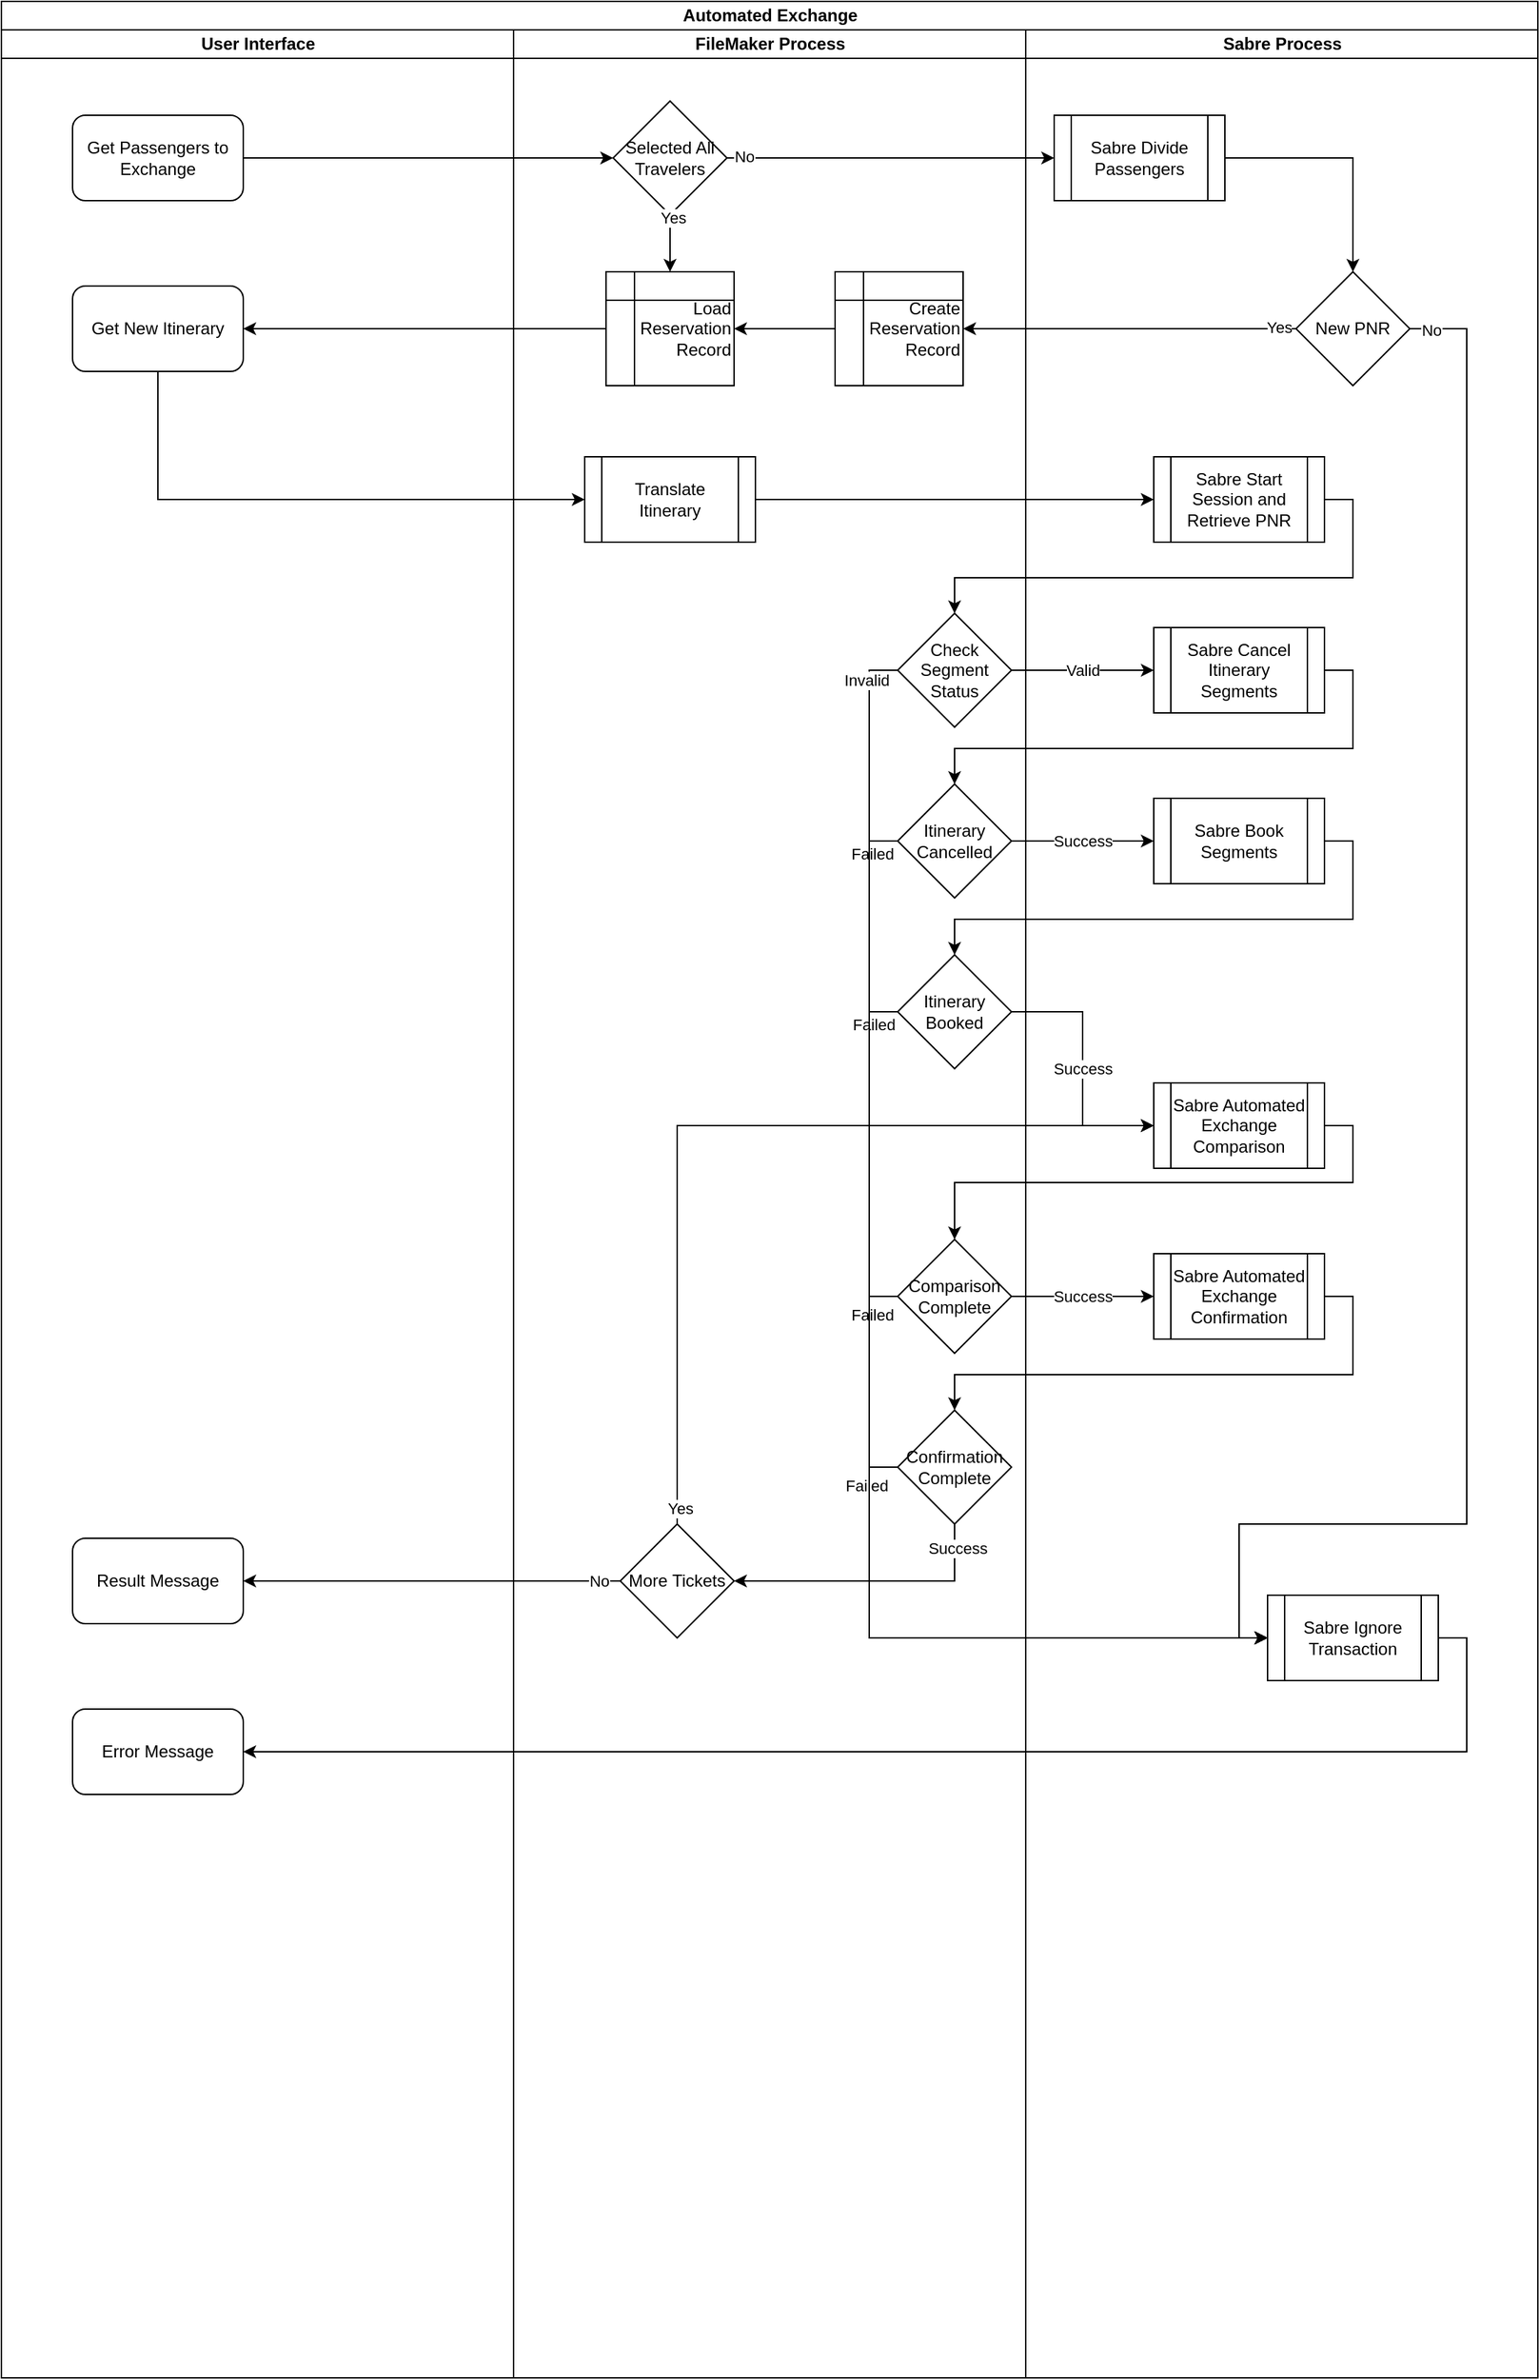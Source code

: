 <mxfile version="13.0.8" type="device"><diagram name="Page-1" id="edf60f1a-56cd-e834-aa8a-f176f3a09ee4"><mxGraphModel dx="1426" dy="775" grid="1" gridSize="10" guides="1" tooltips="1" connect="1" arrows="1" fold="1" page="1" pageScale="1" pageWidth="1100" pageHeight="850" background="#ffffff" math="0" shadow="0"><root><mxCell id="0"/><mxCell id="1" parent="0"/><mxCell id="ob_6RypVqKY1z_4GxFWk-36" style="edgeStyle=orthogonalEdgeStyle;rounded=0;orthogonalLoop=1;jettySize=auto;html=1;exitX=1;exitY=0.5;exitDx=0;exitDy=0;" parent="1" source="ob_6RypVqKY1z_4GxFWk-33" target="ob_6RypVqKY1z_4GxFWk-39" edge="1"><mxGeometry relative="1" as="geometry"><mxPoint x="959" y="370" as="targetPoint"/></mxGeometry></mxCell><mxCell id="ob_6RypVqKY1z_4GxFWk-33" value="Sabre Start Session and Retrieve PNR" style="shape=process;whiteSpace=wrap;html=1;backgroundOutline=1;" parent="1" vertex="1"><mxGeometry x="820" y="330" width="120" height="60" as="geometry"/></mxCell><mxCell id="ob_6RypVqKY1z_4GxFWk-66" value="Automated Exchange" style="swimlane;html=1;childLayout=stackLayout;resizeParent=1;resizeParentMax=0;startSize=20;" parent="1" vertex="1"><mxGeometry x="10" y="10" width="1080" height="1670" as="geometry"/></mxCell><mxCell id="ob_6RypVqKY1z_4GxFWk-30" style="edgeStyle=orthogonalEdgeStyle;rounded=0;orthogonalLoop=1;jettySize=auto;html=1;entryX=1;entryY=0.5;entryDx=0;entryDy=0;" parent="ob_6RypVqKY1z_4GxFWk-66" source="ob_6RypVqKY1z_4GxFWk-23" target="ob_6RypVqKY1z_4GxFWk-29" edge="1"><mxGeometry relative="1" as="geometry"/></mxCell><mxCell id="ob_6RypVqKY1z_4GxFWk-41" value="Valid" style="edgeStyle=orthogonalEdgeStyle;rounded=0;orthogonalLoop=1;jettySize=auto;html=1;exitX=1;exitY=0.5;exitDx=0;exitDy=0;entryX=0;entryY=0.5;entryDx=0;entryDy=0;" parent="ob_6RypVqKY1z_4GxFWk-66" source="ob_6RypVqKY1z_4GxFWk-39" target="ob_6RypVqKY1z_4GxFWk-40" edge="1"><mxGeometry relative="1" as="geometry"/></mxCell><mxCell id="ob_6RypVqKY1z_4GxFWk-46" style="edgeStyle=orthogonalEdgeStyle;rounded=0;orthogonalLoop=1;jettySize=auto;html=1;exitX=1;exitY=0.5;exitDx=0;exitDy=0;" parent="ob_6RypVqKY1z_4GxFWk-66" source="ob_6RypVqKY1z_4GxFWk-40" target="ob_6RypVqKY1z_4GxFWk-45" edge="1"><mxGeometry relative="1" as="geometry"/></mxCell><mxCell id="owEzSfhATaVlO6AZ1EdN-4" value="Success" style="edgeStyle=orthogonalEdgeStyle;rounded=0;orthogonalLoop=1;jettySize=auto;html=1;entryX=0;entryY=0.5;entryDx=0;entryDy=0;" edge="1" parent="ob_6RypVqKY1z_4GxFWk-66" source="ob_6RypVqKY1z_4GxFWk-45" target="ob_6RypVqKY1z_4GxFWk-49"><mxGeometry relative="1" as="geometry"/></mxCell><mxCell id="owEzSfhATaVlO6AZ1EdN-6" style="edgeStyle=orthogonalEdgeStyle;rounded=0;orthogonalLoop=1;jettySize=auto;html=1;entryX=0.5;entryY=0;entryDx=0;entryDy=0;exitX=1;exitY=0.5;exitDx=0;exitDy=0;" edge="1" parent="ob_6RypVqKY1z_4GxFWk-66" source="ob_6RypVqKY1z_4GxFWk-49" target="ob_6RypVqKY1z_4GxFWk-52"><mxGeometry relative="1" as="geometry"/></mxCell><mxCell id="owEzSfhATaVlO6AZ1EdN-8" value="Success" style="edgeStyle=orthogonalEdgeStyle;rounded=0;orthogonalLoop=1;jettySize=auto;html=1;entryX=0;entryY=0.5;entryDx=0;entryDy=0;" edge="1" parent="ob_6RypVqKY1z_4GxFWk-66" source="ob_6RypVqKY1z_4GxFWk-52" target="ob_6RypVqKY1z_4GxFWk-57"><mxGeometry relative="1" as="geometry"/></mxCell><mxCell id="owEzSfhATaVlO6AZ1EdN-13" value="Success" style="edgeStyle=orthogonalEdgeStyle;rounded=0;orthogonalLoop=1;jettySize=auto;html=1;exitX=1;exitY=0.5;exitDx=0;exitDy=0;entryX=0;entryY=0.5;entryDx=0;entryDy=0;" edge="1" parent="ob_6RypVqKY1z_4GxFWk-66" source="ob_6RypVqKY1z_4GxFWk-61" target="owEzSfhATaVlO6AZ1EdN-11"><mxGeometry relative="1" as="geometry"/></mxCell><mxCell id="owEzSfhATaVlO6AZ1EdN-28" style="edgeStyle=orthogonalEdgeStyle;rounded=0;orthogonalLoop=1;jettySize=auto;html=1;exitX=1;exitY=0.5;exitDx=0;exitDy=0;entryX=0.5;entryY=0;entryDx=0;entryDy=0;" edge="1" parent="ob_6RypVqKY1z_4GxFWk-66" source="owEzSfhATaVlO6AZ1EdN-11" target="owEzSfhATaVlO6AZ1EdN-27"><mxGeometry relative="1" as="geometry"/></mxCell><mxCell id="ob_6RypVqKY1z_4GxFWk-67" value="User Interface" style="swimlane;html=1;startSize=20;" parent="ob_6RypVqKY1z_4GxFWk-66" vertex="1"><mxGeometry y="20" width="360" height="1650" as="geometry"/></mxCell><mxCell id="ob_6RypVqKY1z_4GxFWk-6" value="Get Passengers to Exchange" style="rounded=1;whiteSpace=wrap;html=1;" parent="ob_6RypVqKY1z_4GxFWk-67" vertex="1"><mxGeometry x="50" y="60" width="120" height="60" as="geometry"/></mxCell><mxCell id="ob_6RypVqKY1z_4GxFWk-29" value="Get New Itinerary" style="rounded=1;whiteSpace=wrap;html=1;" parent="ob_6RypVqKY1z_4GxFWk-67" vertex="1"><mxGeometry x="50" y="180" width="120" height="60" as="geometry"/></mxCell><mxCell id="owEzSfhATaVlO6AZ1EdN-64" value="Error Message" style="rounded=1;whiteSpace=wrap;html=1;" vertex="1" parent="ob_6RypVqKY1z_4GxFWk-67"><mxGeometry x="50" y="1180" width="120" height="60" as="geometry"/></mxCell><mxCell id="owEzSfhATaVlO6AZ1EdN-66" value="Result Message" style="rounded=1;whiteSpace=wrap;html=1;" vertex="1" parent="ob_6RypVqKY1z_4GxFWk-67"><mxGeometry x="50" y="1060" width="120" height="60" as="geometry"/></mxCell><mxCell id="ob_6RypVqKY1z_4GxFWk-75" value="FileMaker Process" style="swimlane;html=1;startSize=20;" parent="ob_6RypVqKY1z_4GxFWk-66" vertex="1"><mxGeometry x="360" y="20" width="360" height="1650" as="geometry"/></mxCell><mxCell id="ob_6RypVqKY1z_4GxFWk-23" value="Load Reservation Record" style="shape=internalStorage;whiteSpace=wrap;html=1;backgroundOutline=1;align=right;" parent="ob_6RypVqKY1z_4GxFWk-75" vertex="1"><mxGeometry x="65" y="170" width="90" height="80" as="geometry"/></mxCell><mxCell id="ob_6RypVqKY1z_4GxFWk-19" style="edgeStyle=orthogonalEdgeStyle;rounded=0;orthogonalLoop=1;jettySize=auto;html=1;entryX=1;entryY=0.5;entryDx=0;entryDy=0;" parent="ob_6RypVqKY1z_4GxFWk-75" source="ob_6RypVqKY1z_4GxFWk-16" target="ob_6RypVqKY1z_4GxFWk-23" edge="1"><mxGeometry relative="1" as="geometry"><mxPoint x="-70" y="240" as="targetPoint"/></mxGeometry></mxCell><mxCell id="ob_6RypVqKY1z_4GxFWk-31" value="Translate Itinerary" style="shape=process;whiteSpace=wrap;html=1;backgroundOutline=1;" parent="ob_6RypVqKY1z_4GxFWk-75" vertex="1"><mxGeometry x="50" y="300" width="120" height="60" as="geometry"/></mxCell><mxCell id="ob_6RypVqKY1z_4GxFWk-5" value="Selected All Travelers" style="rhombus;whiteSpace=wrap;html=1;" parent="ob_6RypVqKY1z_4GxFWk-75" vertex="1"><mxGeometry x="70" y="50" width="80" height="80" as="geometry"/></mxCell><mxCell id="owEzSfhATaVlO6AZ1EdN-56" value="More Tickets" style="rhombus;whiteSpace=wrap;html=1;" vertex="1" parent="ob_6RypVqKY1z_4GxFWk-75"><mxGeometry x="75" y="1050" width="80" height="80" as="geometry"/></mxCell><mxCell id="ob_6RypVqKY1z_4GxFWk-16" value="Create Reservation Record" style="shape=internalStorage;whiteSpace=wrap;html=1;backgroundOutline=1;align=right;" parent="ob_6RypVqKY1z_4GxFWk-75" vertex="1"><mxGeometry x="226" y="170" width="90" height="80" as="geometry"/></mxCell><mxCell id="owEzSfhATaVlO6AZ1EdN-57" style="edgeStyle=orthogonalEdgeStyle;rounded=0;orthogonalLoop=1;jettySize=auto;html=1;exitX=0.5;exitY=1;exitDx=0;exitDy=0;entryX=1;entryY=0.5;entryDx=0;entryDy=0;" edge="1" parent="ob_6RypVqKY1z_4GxFWk-75" source="owEzSfhATaVlO6AZ1EdN-27" target="owEzSfhATaVlO6AZ1EdN-56"><mxGeometry relative="1" as="geometry"/></mxCell><mxCell id="owEzSfhATaVlO6AZ1EdN-58" value="Success" style="edgeLabel;html=1;align=center;verticalAlign=middle;resizable=0;points=[];" vertex="1" connectable="0" parent="owEzSfhATaVlO6AZ1EdN-57"><mxGeometry x="-0.824" y="2" relative="1" as="geometry"><mxPoint as="offset"/></mxGeometry></mxCell><mxCell id="owEzSfhATaVlO6AZ1EdN-27" value="Confirmation Complete" style="rhombus;whiteSpace=wrap;html=1;" vertex="1" parent="ob_6RypVqKY1z_4GxFWk-75"><mxGeometry x="270" y="970" width="80" height="80" as="geometry"/></mxCell><mxCell id="ob_6RypVqKY1z_4GxFWk-52" value="Itinerary Booked" style="rhombus;whiteSpace=wrap;html=1;" parent="ob_6RypVqKY1z_4GxFWk-75" vertex="1"><mxGeometry x="270" y="650" width="80" height="80" as="geometry"/></mxCell><mxCell id="ob_6RypVqKY1z_4GxFWk-45" value="Itinerary Cancelled" style="rhombus;whiteSpace=wrap;html=1;" parent="ob_6RypVqKY1z_4GxFWk-75" vertex="1"><mxGeometry x="270" y="530" width="80" height="80" as="geometry"/></mxCell><mxCell id="ob_6RypVqKY1z_4GxFWk-39" value="Check Segment Status" style="rhombus;whiteSpace=wrap;html=1;" parent="ob_6RypVqKY1z_4GxFWk-75" vertex="1"><mxGeometry x="270" y="410" width="80" height="80" as="geometry"/></mxCell><mxCell id="ob_6RypVqKY1z_4GxFWk-61" value="Comparison Complete" style="rhombus;whiteSpace=wrap;html=1;" parent="ob_6RypVqKY1z_4GxFWk-75" vertex="1"><mxGeometry x="270" y="850" width="80" height="80" as="geometry"/></mxCell><mxCell id="owEzSfhATaVlO6AZ1EdN-53" style="edgeStyle=orthogonalEdgeStyle;rounded=0;orthogonalLoop=1;jettySize=auto;html=1;exitX=0.5;exitY=1;exitDx=0;exitDy=0;" edge="1" parent="ob_6RypVqKY1z_4GxFWk-75" source="ob_6RypVqKY1z_4GxFWk-5" target="ob_6RypVqKY1z_4GxFWk-23"><mxGeometry relative="1" as="geometry"/></mxCell><mxCell id="owEzSfhATaVlO6AZ1EdN-54" value="Yes" style="edgeLabel;html=1;align=center;verticalAlign=middle;resizable=0;points=[];" vertex="1" connectable="0" parent="owEzSfhATaVlO6AZ1EdN-53"><mxGeometry x="-0.896" y="2" relative="1" as="geometry"><mxPoint as="offset"/></mxGeometry></mxCell><mxCell id="ob_6RypVqKY1z_4GxFWk-76" value="Sabre Process" style="swimlane;html=1;startSize=20;" parent="ob_6RypVqKY1z_4GxFWk-66" vertex="1"><mxGeometry x="720" y="20" width="360" height="1650" as="geometry"/></mxCell><mxCell id="ob_6RypVqKY1z_4GxFWk-14" style="edgeStyle=orthogonalEdgeStyle;rounded=0;orthogonalLoop=1;jettySize=auto;html=1;entryX=0.5;entryY=0;entryDx=0;entryDy=0;exitX=1;exitY=0.5;exitDx=0;exitDy=0;" parent="ob_6RypVqKY1z_4GxFWk-76" source="ob_6RypVqKY1z_4GxFWk-26" target="ob_6RypVqKY1z_4GxFWk-13" edge="1"><mxGeometry relative="1" as="geometry"><mxPoint x="-350" y="140" as="sourcePoint"/></mxGeometry></mxCell><mxCell id="ob_6RypVqKY1z_4GxFWk-26" value="&lt;span&gt;Sabre Divide Passengers&lt;/span&gt;" style="shape=process;whiteSpace=wrap;html=1;backgroundOutline=1;" parent="ob_6RypVqKY1z_4GxFWk-76" vertex="1"><mxGeometry x="20" y="60" width="120" height="60" as="geometry"/></mxCell><mxCell id="owEzSfhATaVlO6AZ1EdN-11" value="Sabre Automated Exchange Confirmation" style="shape=process;whiteSpace=wrap;html=1;backgroundOutline=1;" vertex="1" parent="ob_6RypVqKY1z_4GxFWk-76"><mxGeometry x="90" y="860" width="120" height="60" as="geometry"/></mxCell><mxCell id="ob_6RypVqKY1z_4GxFWk-40" value="Sabre Cancel Itinerary Segments" style="shape=process;whiteSpace=wrap;html=1;backgroundOutline=1;" parent="ob_6RypVqKY1z_4GxFWk-76" vertex="1"><mxGeometry x="90" y="420" width="120" height="60" as="geometry"/></mxCell><mxCell id="ob_6RypVqKY1z_4GxFWk-49" value="Sabre Book Segments" style="shape=process;whiteSpace=wrap;html=1;backgroundOutline=1;" parent="ob_6RypVqKY1z_4GxFWk-76" vertex="1"><mxGeometry x="90" y="540" width="120" height="60" as="geometry"/></mxCell><mxCell id="ob_6RypVqKY1z_4GxFWk-57" value="Sabre Automated Exchange Comparison" style="shape=process;whiteSpace=wrap;html=1;backgroundOutline=1;" parent="ob_6RypVqKY1z_4GxFWk-76" vertex="1"><mxGeometry x="90" y="740" width="120" height="60" as="geometry"/></mxCell><mxCell id="owEzSfhATaVlO6AZ1EdN-42" value="Sabre Ignore Transaction" style="shape=process;whiteSpace=wrap;html=1;backgroundOutline=1;" vertex="1" parent="ob_6RypVqKY1z_4GxFWk-76"><mxGeometry x="170" y="1100" width="120" height="60" as="geometry"/></mxCell><mxCell id="owEzSfhATaVlO6AZ1EdN-45" style="edgeStyle=orthogonalEdgeStyle;rounded=0;orthogonalLoop=1;jettySize=auto;html=1;exitX=1;exitY=0.5;exitDx=0;exitDy=0;entryX=0;entryY=0.5;entryDx=0;entryDy=0;" edge="1" parent="ob_6RypVqKY1z_4GxFWk-76" source="ob_6RypVqKY1z_4GxFWk-13" target="owEzSfhATaVlO6AZ1EdN-42"><mxGeometry relative="1" as="geometry"><mxPoint x="280" y="650" as="targetPoint"/><Array as="points"><mxPoint x="310" y="210"/><mxPoint x="310" y="1050"/><mxPoint x="150" y="1050"/><mxPoint x="150" y="1130"/></Array></mxGeometry></mxCell><mxCell id="owEzSfhATaVlO6AZ1EdN-46" value="No" style="edgeLabel;html=1;align=center;verticalAlign=middle;resizable=0;points=[];" vertex="1" connectable="0" parent="owEzSfhATaVlO6AZ1EdN-45"><mxGeometry x="-0.975" y="-1" relative="1" as="geometry"><mxPoint as="offset"/></mxGeometry></mxCell><mxCell id="ob_6RypVqKY1z_4GxFWk-13" value="New PNR" style="rhombus;whiteSpace=wrap;html=1;" parent="ob_6RypVqKY1z_4GxFWk-76" vertex="1"><mxGeometry x="190" y="170" width="80" height="80" as="geometry"/></mxCell><mxCell id="owEzSfhATaVlO6AZ1EdN-29" style="edgeStyle=orthogonalEdgeStyle;rounded=0;orthogonalLoop=1;jettySize=auto;html=1;exitX=0;exitY=0.5;exitDx=0;exitDy=0;entryX=0;entryY=0.5;entryDx=0;entryDy=0;" edge="1" parent="ob_6RypVqKY1z_4GxFWk-66" source="ob_6RypVqKY1z_4GxFWk-61" target="owEzSfhATaVlO6AZ1EdN-42"><mxGeometry relative="1" as="geometry"/></mxCell><mxCell id="owEzSfhATaVlO6AZ1EdN-40" value="Failed" style="edgeLabel;html=1;align=center;verticalAlign=middle;resizable=0;points=[];" vertex="1" connectable="0" parent="owEzSfhATaVlO6AZ1EdN-29"><mxGeometry x="-0.877" y="2" relative="1" as="geometry"><mxPoint as="offset"/></mxGeometry></mxCell><mxCell id="owEzSfhATaVlO6AZ1EdN-30" style="edgeStyle=orthogonalEdgeStyle;rounded=0;orthogonalLoop=1;jettySize=auto;html=1;exitX=0;exitY=0.5;exitDx=0;exitDy=0;entryX=0;entryY=0.5;entryDx=0;entryDy=0;" edge="1" parent="ob_6RypVqKY1z_4GxFWk-66" source="owEzSfhATaVlO6AZ1EdN-27" target="owEzSfhATaVlO6AZ1EdN-42"><mxGeometry relative="1" as="geometry"/></mxCell><mxCell id="owEzSfhATaVlO6AZ1EdN-41" value="Failed" style="edgeLabel;html=1;align=center;verticalAlign=middle;resizable=0;points=[];" vertex="1" connectable="0" parent="owEzSfhATaVlO6AZ1EdN-30"><mxGeometry x="-0.844" y="-2" relative="1" as="geometry"><mxPoint as="offset"/></mxGeometry></mxCell><mxCell id="owEzSfhATaVlO6AZ1EdN-7" style="edgeStyle=orthogonalEdgeStyle;rounded=0;orthogonalLoop=1;jettySize=auto;html=1;entryX=0;entryY=0.5;entryDx=0;entryDy=0;exitX=0;exitY=0.5;exitDx=0;exitDy=0;" edge="1" parent="ob_6RypVqKY1z_4GxFWk-66" source="ob_6RypVqKY1z_4GxFWk-52" target="owEzSfhATaVlO6AZ1EdN-42"><mxGeometry relative="1" as="geometry"/></mxCell><mxCell id="owEzSfhATaVlO6AZ1EdN-36" value="Failed" style="edgeLabel;html=1;align=center;verticalAlign=middle;resizable=0;points=[];" vertex="1" connectable="0" parent="owEzSfhATaVlO6AZ1EdN-7"><mxGeometry x="-0.922" y="3" relative="1" as="geometry"><mxPoint as="offset"/></mxGeometry></mxCell><mxCell id="owEzSfhATaVlO6AZ1EdN-5" style="edgeStyle=orthogonalEdgeStyle;rounded=0;orthogonalLoop=1;jettySize=auto;html=1;entryX=0;entryY=0.5;entryDx=0;entryDy=0;exitX=0;exitY=0.5;exitDx=0;exitDy=0;" edge="1" parent="ob_6RypVqKY1z_4GxFWk-66" source="ob_6RypVqKY1z_4GxFWk-45" target="owEzSfhATaVlO6AZ1EdN-42"><mxGeometry relative="1" as="geometry"/></mxCell><mxCell id="owEzSfhATaVlO6AZ1EdN-33" value="Failed" style="edgeLabel;html=1;align=center;verticalAlign=middle;resizable=0;points=[];" vertex="1" connectable="0" parent="owEzSfhATaVlO6AZ1EdN-5"><mxGeometry x="-0.932" y="2" relative="1" as="geometry"><mxPoint as="offset"/></mxGeometry></mxCell><mxCell id="owEzSfhATaVlO6AZ1EdN-3" style="edgeStyle=orthogonalEdgeStyle;rounded=0;orthogonalLoop=1;jettySize=auto;html=1;entryX=0;entryY=0.5;entryDx=0;entryDy=0;exitX=0;exitY=0.5;exitDx=0;exitDy=0;" edge="1" parent="ob_6RypVqKY1z_4GxFWk-66" source="ob_6RypVqKY1z_4GxFWk-39" target="owEzSfhATaVlO6AZ1EdN-42"><mxGeometry relative="1" as="geometry"/></mxCell><mxCell id="owEzSfhATaVlO6AZ1EdN-31" value="Invalid" style="edgeLabel;html=1;align=center;verticalAlign=middle;resizable=0;points=[];" vertex="1" connectable="0" parent="owEzSfhATaVlO6AZ1EdN-3"><mxGeometry x="-0.945" y="-2" relative="1" as="geometry"><mxPoint as="offset"/></mxGeometry></mxCell><mxCell id="owEzSfhATaVlO6AZ1EdN-47" style="edgeStyle=orthogonalEdgeStyle;rounded=0;orthogonalLoop=1;jettySize=auto;html=1;exitX=0;exitY=0.5;exitDx=0;exitDy=0;" edge="1" parent="ob_6RypVqKY1z_4GxFWk-66" source="ob_6RypVqKY1z_4GxFWk-13" target="ob_6RypVqKY1z_4GxFWk-16"><mxGeometry relative="1" as="geometry"/></mxCell><mxCell id="owEzSfhATaVlO6AZ1EdN-48" value="Yes" style="edgeLabel;html=1;align=center;verticalAlign=middle;resizable=0;points=[];" vertex="1" connectable="0" parent="owEzSfhATaVlO6AZ1EdN-47"><mxGeometry x="-0.898" y="-1" relative="1" as="geometry"><mxPoint as="offset"/></mxGeometry></mxCell><mxCell id="owEzSfhATaVlO6AZ1EdN-51" value="" style="edgeStyle=orthogonalEdgeStyle;rounded=0;orthogonalLoop=1;jettySize=auto;html=1;entryX=0;entryY=0.5;entryDx=0;entryDy=0;" edge="1" parent="ob_6RypVqKY1z_4GxFWk-66" source="ob_6RypVqKY1z_4GxFWk-5" target="ob_6RypVqKY1z_4GxFWk-26"><mxGeometry relative="1" as="geometry"><mxPoint x="400" y="110" as="targetPoint"/></mxGeometry></mxCell><mxCell id="owEzSfhATaVlO6AZ1EdN-52" value="No" style="edgeLabel;html=1;align=center;verticalAlign=middle;resizable=0;points=[];" vertex="1" connectable="0" parent="owEzSfhATaVlO6AZ1EdN-51"><mxGeometry x="-0.9" y="1" relative="1" as="geometry"><mxPoint as="offset"/></mxGeometry></mxCell><mxCell id="owEzSfhATaVlO6AZ1EdN-59" style="edgeStyle=orthogonalEdgeStyle;rounded=0;orthogonalLoop=1;jettySize=auto;html=1;exitX=1;exitY=0.5;exitDx=0;exitDy=0;" edge="1" parent="ob_6RypVqKY1z_4GxFWk-66" source="ob_6RypVqKY1z_4GxFWk-57" target="ob_6RypVqKY1z_4GxFWk-61"><mxGeometry relative="1" as="geometry"><Array as="points"><mxPoint x="950" y="790"/><mxPoint x="950" y="830"/><mxPoint x="670" y="830"/></Array></mxGeometry></mxCell><mxCell id="owEzSfhATaVlO6AZ1EdN-60" style="edgeStyle=orthogonalEdgeStyle;rounded=0;orthogonalLoop=1;jettySize=auto;html=1;exitX=0.5;exitY=0;exitDx=0;exitDy=0;entryX=0;entryY=0.5;entryDx=0;entryDy=0;" edge="1" parent="ob_6RypVqKY1z_4GxFWk-66" source="owEzSfhATaVlO6AZ1EdN-56" target="ob_6RypVqKY1z_4GxFWk-57"><mxGeometry relative="1" as="geometry"/></mxCell><mxCell id="owEzSfhATaVlO6AZ1EdN-61" value="Yes" style="edgeLabel;html=1;align=center;verticalAlign=middle;resizable=0;points=[];" vertex="1" connectable="0" parent="owEzSfhATaVlO6AZ1EdN-60"><mxGeometry x="-0.962" y="-2" relative="1" as="geometry"><mxPoint as="offset"/></mxGeometry></mxCell><mxCell id="ob_6RypVqKY1z_4GxFWk-77" value="" style="edgeStyle=orthogonalEdgeStyle;rounded=0;orthogonalLoop=1;jettySize=auto;html=1;entryX=0;entryY=0.5;entryDx=0;entryDy=0;" parent="ob_6RypVqKY1z_4GxFWk-66" source="ob_6RypVqKY1z_4GxFWk-6" target="ob_6RypVqKY1z_4GxFWk-5" edge="1"><mxGeometry relative="1" as="geometry"><mxPoint x="210" y="120" as="targetPoint"/></mxGeometry></mxCell><mxCell id="owEzSfhATaVlO6AZ1EdN-62" style="edgeStyle=orthogonalEdgeStyle;rounded=0;orthogonalLoop=1;jettySize=auto;html=1;exitX=0.5;exitY=1;exitDx=0;exitDy=0;entryX=0;entryY=0.5;entryDx=0;entryDy=0;" edge="1" parent="ob_6RypVqKY1z_4GxFWk-66" source="ob_6RypVqKY1z_4GxFWk-29" target="ob_6RypVqKY1z_4GxFWk-31"><mxGeometry relative="1" as="geometry"/></mxCell><mxCell id="owEzSfhATaVlO6AZ1EdN-65" style="edgeStyle=orthogonalEdgeStyle;rounded=0;orthogonalLoop=1;jettySize=auto;html=1;exitX=1;exitY=0.5;exitDx=0;exitDy=0;entryX=1;entryY=0.5;entryDx=0;entryDy=0;" edge="1" parent="ob_6RypVqKY1z_4GxFWk-66" source="owEzSfhATaVlO6AZ1EdN-42" target="owEzSfhATaVlO6AZ1EdN-64"><mxGeometry relative="1" as="geometry"/></mxCell><mxCell id="owEzSfhATaVlO6AZ1EdN-67" style="edgeStyle=orthogonalEdgeStyle;rounded=0;orthogonalLoop=1;jettySize=auto;html=1;exitX=0;exitY=0.5;exitDx=0;exitDy=0;entryX=1;entryY=0.5;entryDx=0;entryDy=0;" edge="1" parent="ob_6RypVqKY1z_4GxFWk-66" source="owEzSfhATaVlO6AZ1EdN-56" target="owEzSfhATaVlO6AZ1EdN-66"><mxGeometry relative="1" as="geometry"/></mxCell><mxCell id="owEzSfhATaVlO6AZ1EdN-68" value="No" style="edgeLabel;html=1;align=center;verticalAlign=middle;resizable=0;points=[];" vertex="1" connectable="0" parent="owEzSfhATaVlO6AZ1EdN-67"><mxGeometry x="-0.887" relative="1" as="geometry"><mxPoint as="offset"/></mxGeometry></mxCell><mxCell id="owEzSfhATaVlO6AZ1EdN-2" style="edgeStyle=orthogonalEdgeStyle;rounded=0;orthogonalLoop=1;jettySize=auto;html=1;exitX=1;exitY=0.5;exitDx=0;exitDy=0;entryX=0;entryY=0.5;entryDx=0;entryDy=0;" edge="1" parent="1" source="ob_6RypVqKY1z_4GxFWk-31" target="ob_6RypVqKY1z_4GxFWk-33"><mxGeometry relative="1" as="geometry"/></mxCell></root></mxGraphModel></diagram></mxfile>